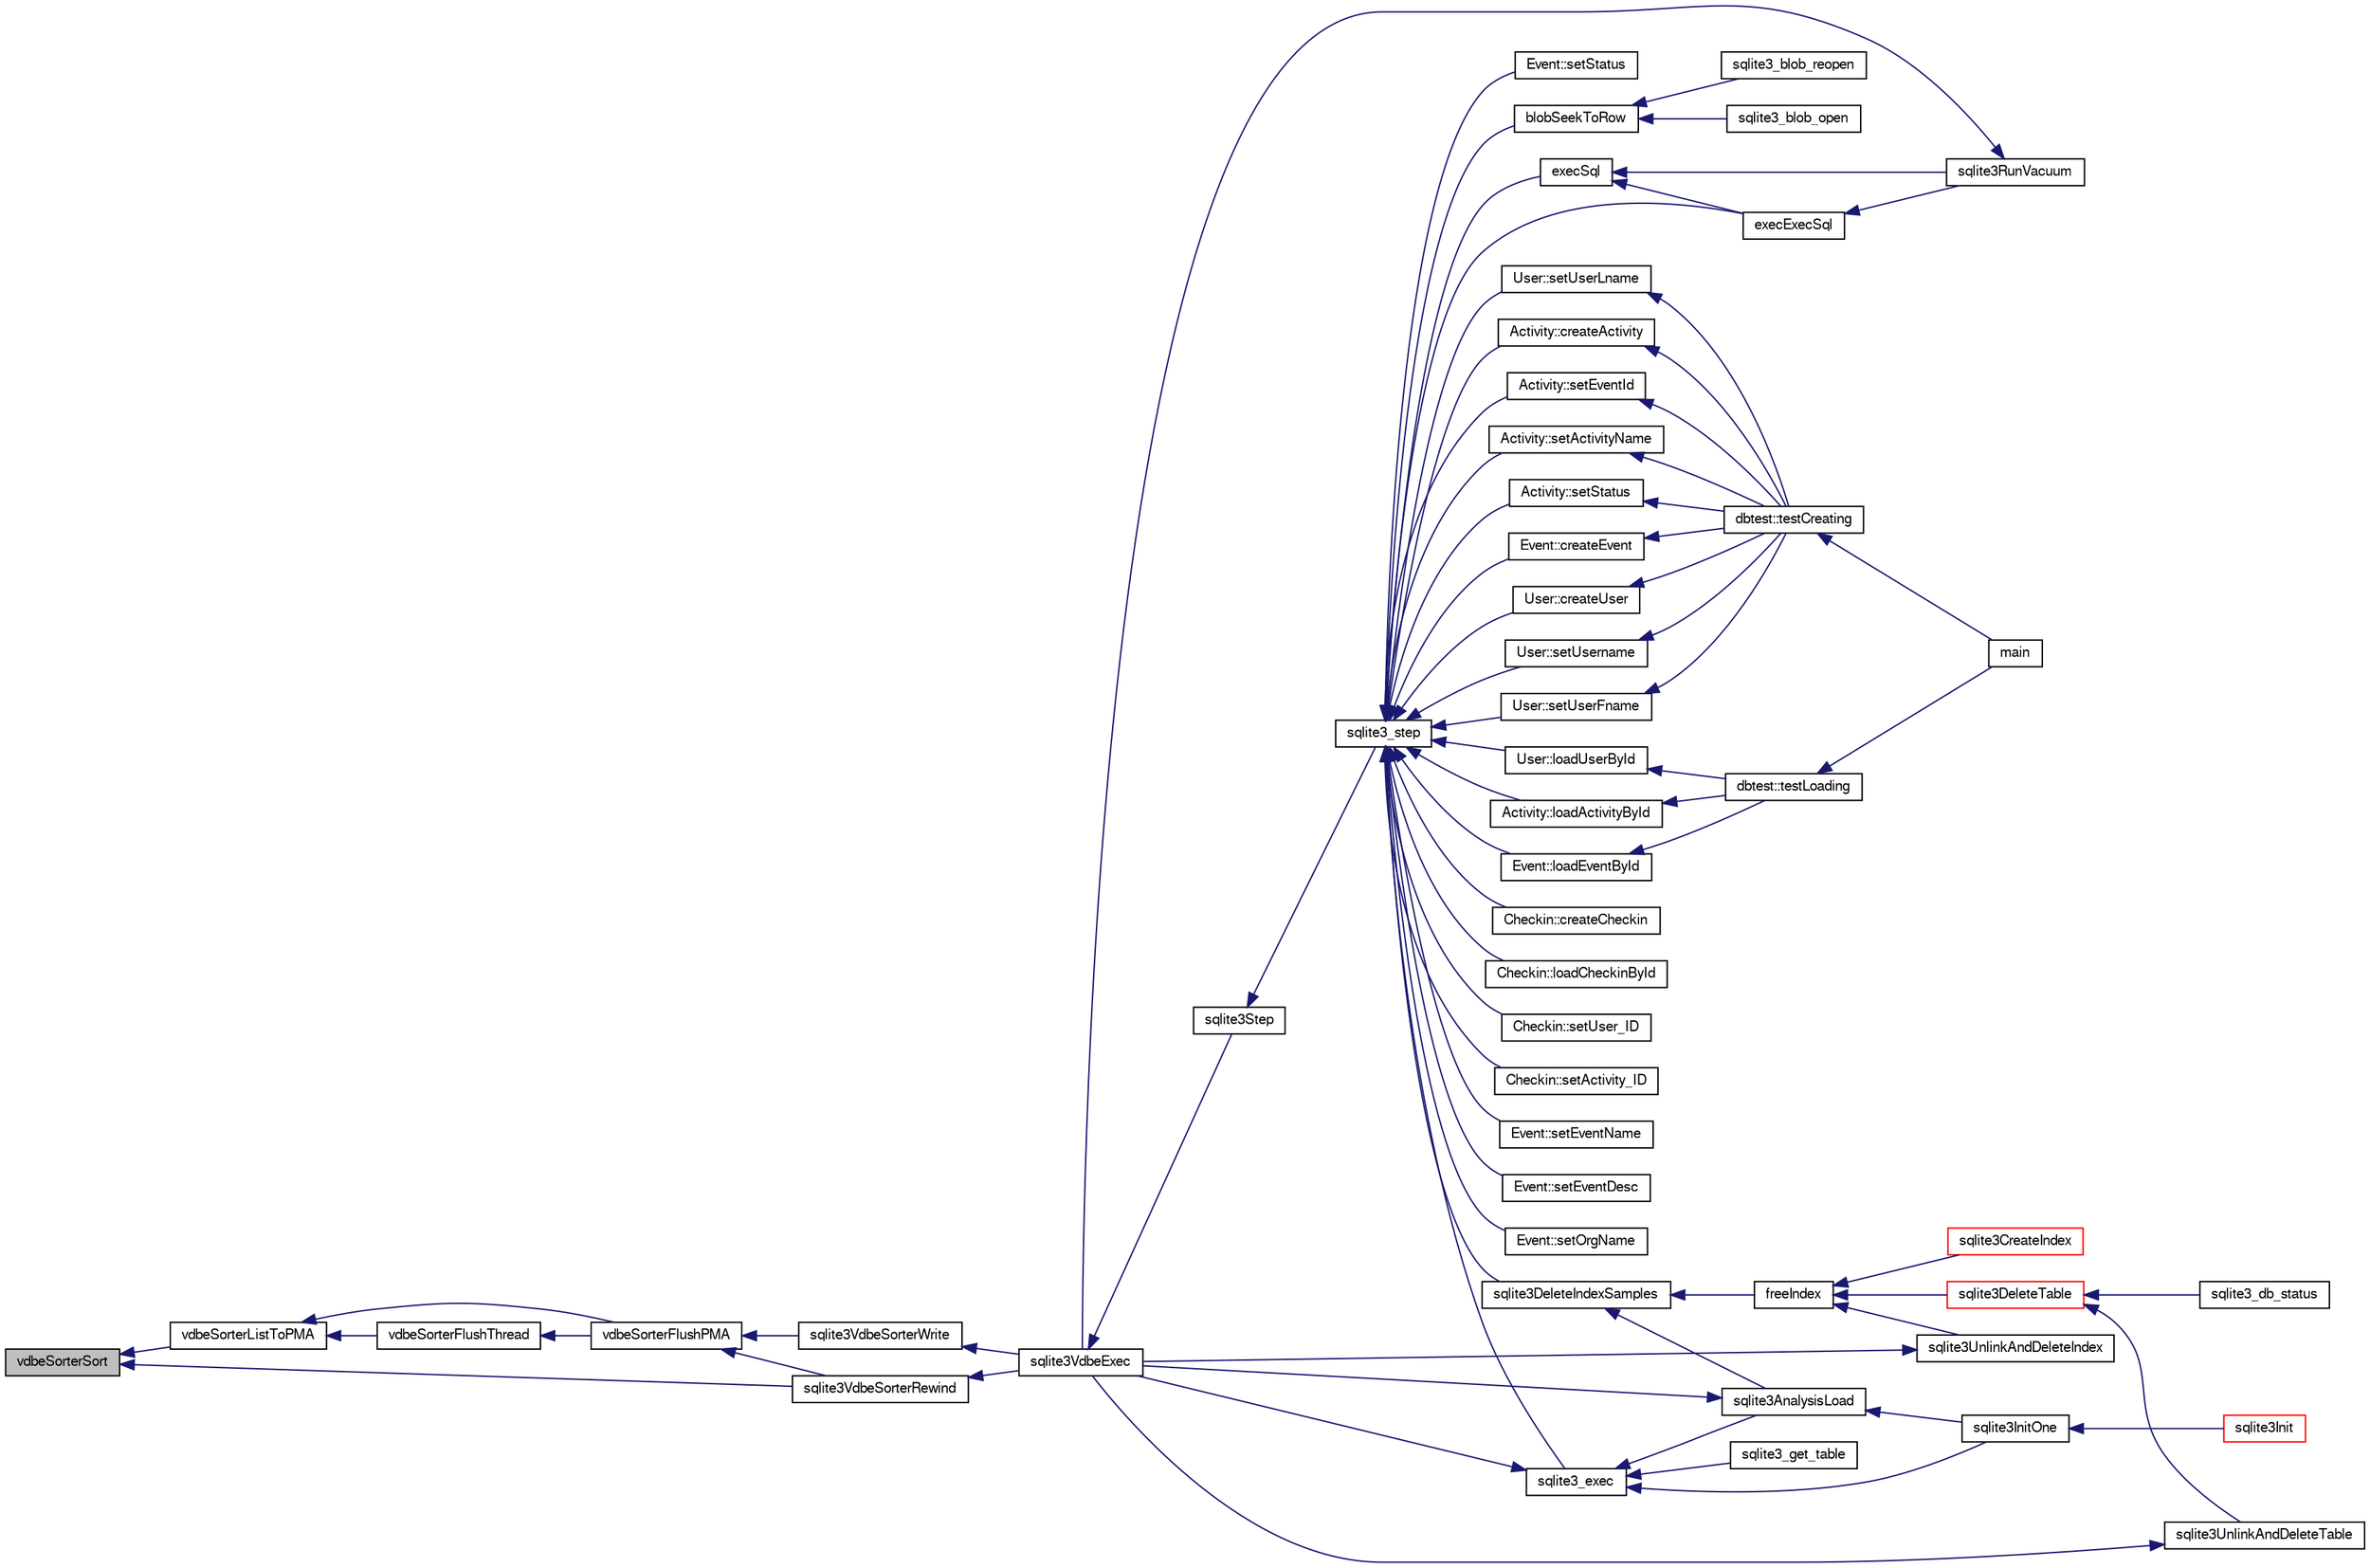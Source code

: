 digraph "vdbeSorterSort"
{
  edge [fontname="FreeSans",fontsize="10",labelfontname="FreeSans",labelfontsize="10"];
  node [fontname="FreeSans",fontsize="10",shape=record];
  rankdir="LR";
  Node886334 [label="vdbeSorterSort",height=0.2,width=0.4,color="black", fillcolor="grey75", style="filled", fontcolor="black"];
  Node886334 -> Node886335 [dir="back",color="midnightblue",fontsize="10",style="solid",fontname="FreeSans"];
  Node886335 [label="vdbeSorterListToPMA",height=0.2,width=0.4,color="black", fillcolor="white", style="filled",URL="$sqlite3_8c.html#af6e1d043f93889ac86724fc534814300"];
  Node886335 -> Node886336 [dir="back",color="midnightblue",fontsize="10",style="solid",fontname="FreeSans"];
  Node886336 [label="vdbeSorterFlushThread",height=0.2,width=0.4,color="black", fillcolor="white", style="filled",URL="$sqlite3_8c.html#ae32035370aac482806760be77ff06325"];
  Node886336 -> Node886337 [dir="back",color="midnightblue",fontsize="10",style="solid",fontname="FreeSans"];
  Node886337 [label="vdbeSorterFlushPMA",height=0.2,width=0.4,color="black", fillcolor="white", style="filled",URL="$sqlite3_8c.html#ada9bb002d01885ef3856a19b12b99151"];
  Node886337 -> Node886338 [dir="back",color="midnightblue",fontsize="10",style="solid",fontname="FreeSans"];
  Node886338 [label="sqlite3VdbeSorterWrite",height=0.2,width=0.4,color="black", fillcolor="white", style="filled",URL="$sqlite3_8c.html#a1285a5dd9fee5078593b3cda07911c39"];
  Node886338 -> Node886339 [dir="back",color="midnightblue",fontsize="10",style="solid",fontname="FreeSans"];
  Node886339 [label="sqlite3VdbeExec",height=0.2,width=0.4,color="black", fillcolor="white", style="filled",URL="$sqlite3_8c.html#a8ce40a614bdc56719c4d642b1e4dfb21"];
  Node886339 -> Node886340 [dir="back",color="midnightblue",fontsize="10",style="solid",fontname="FreeSans"];
  Node886340 [label="sqlite3Step",height=0.2,width=0.4,color="black", fillcolor="white", style="filled",URL="$sqlite3_8c.html#a3f2872e873e2758a4beedad1d5113554"];
  Node886340 -> Node886341 [dir="back",color="midnightblue",fontsize="10",style="solid",fontname="FreeSans"];
  Node886341 [label="sqlite3_step",height=0.2,width=0.4,color="black", fillcolor="white", style="filled",URL="$sqlite3_8h.html#ac1e491ce36b7471eb28387f7d3c74334"];
  Node886341 -> Node886342 [dir="back",color="midnightblue",fontsize="10",style="solid",fontname="FreeSans"];
  Node886342 [label="Activity::createActivity",height=0.2,width=0.4,color="black", fillcolor="white", style="filled",URL="$classActivity.html#a813cc5e52c14ab49b39014c134e3425b"];
  Node886342 -> Node886343 [dir="back",color="midnightblue",fontsize="10",style="solid",fontname="FreeSans"];
  Node886343 [label="dbtest::testCreating",height=0.2,width=0.4,color="black", fillcolor="white", style="filled",URL="$classdbtest.html#a8193e88a7df657069c8a6bd09c8243b7"];
  Node886343 -> Node886344 [dir="back",color="midnightblue",fontsize="10",style="solid",fontname="FreeSans"];
  Node886344 [label="main",height=0.2,width=0.4,color="black", fillcolor="white", style="filled",URL="$test_8cpp.html#ae66f6b31b5ad750f1fe042a706a4e3d4"];
  Node886341 -> Node886345 [dir="back",color="midnightblue",fontsize="10",style="solid",fontname="FreeSans"];
  Node886345 [label="Activity::loadActivityById",height=0.2,width=0.4,color="black", fillcolor="white", style="filled",URL="$classActivity.html#abe4ffb4f08a47212ebf9013259d9e7fd"];
  Node886345 -> Node886346 [dir="back",color="midnightblue",fontsize="10",style="solid",fontname="FreeSans"];
  Node886346 [label="dbtest::testLoading",height=0.2,width=0.4,color="black", fillcolor="white", style="filled",URL="$classdbtest.html#a6f98d82a2c8e2b9040848763504ddae1"];
  Node886346 -> Node886344 [dir="back",color="midnightblue",fontsize="10",style="solid",fontname="FreeSans"];
  Node886341 -> Node886347 [dir="back",color="midnightblue",fontsize="10",style="solid",fontname="FreeSans"];
  Node886347 [label="Activity::setEventId",height=0.2,width=0.4,color="black", fillcolor="white", style="filled",URL="$classActivity.html#adb1d0fd0d08f473e068f0a4086bfa9ca"];
  Node886347 -> Node886343 [dir="back",color="midnightblue",fontsize="10",style="solid",fontname="FreeSans"];
  Node886341 -> Node886348 [dir="back",color="midnightblue",fontsize="10",style="solid",fontname="FreeSans"];
  Node886348 [label="Activity::setActivityName",height=0.2,width=0.4,color="black", fillcolor="white", style="filled",URL="$classActivity.html#a62dc3737b33915a36086f9dd26d16a81"];
  Node886348 -> Node886343 [dir="back",color="midnightblue",fontsize="10",style="solid",fontname="FreeSans"];
  Node886341 -> Node886349 [dir="back",color="midnightblue",fontsize="10",style="solid",fontname="FreeSans"];
  Node886349 [label="Activity::setStatus",height=0.2,width=0.4,color="black", fillcolor="white", style="filled",URL="$classActivity.html#af618135a7738f4d2a7ee147a8ef912ea"];
  Node886349 -> Node886343 [dir="back",color="midnightblue",fontsize="10",style="solid",fontname="FreeSans"];
  Node886341 -> Node886350 [dir="back",color="midnightblue",fontsize="10",style="solid",fontname="FreeSans"];
  Node886350 [label="Checkin::createCheckin",height=0.2,width=0.4,color="black", fillcolor="white", style="filled",URL="$classCheckin.html#a4e40acdf7fff0e607f6de4f24f3a163c"];
  Node886341 -> Node886351 [dir="back",color="midnightblue",fontsize="10",style="solid",fontname="FreeSans"];
  Node886351 [label="Checkin::loadCheckinById",height=0.2,width=0.4,color="black", fillcolor="white", style="filled",URL="$classCheckin.html#a3461f70ea6c68475225f2a07f78a21e0"];
  Node886341 -> Node886352 [dir="back",color="midnightblue",fontsize="10",style="solid",fontname="FreeSans"];
  Node886352 [label="Checkin::setUser_ID",height=0.2,width=0.4,color="black", fillcolor="white", style="filled",URL="$classCheckin.html#a76ab640f4f912876dbebf183db5359c6"];
  Node886341 -> Node886353 [dir="back",color="midnightblue",fontsize="10",style="solid",fontname="FreeSans"];
  Node886353 [label="Checkin::setActivity_ID",height=0.2,width=0.4,color="black", fillcolor="white", style="filled",URL="$classCheckin.html#ab2ff3ec2604ec73a42af25874a00b232"];
  Node886341 -> Node886354 [dir="back",color="midnightblue",fontsize="10",style="solid",fontname="FreeSans"];
  Node886354 [label="Event::createEvent",height=0.2,width=0.4,color="black", fillcolor="white", style="filled",URL="$classEvent.html#a77adb9f4a46ffb32c2d931f0691f5903"];
  Node886354 -> Node886343 [dir="back",color="midnightblue",fontsize="10",style="solid",fontname="FreeSans"];
  Node886341 -> Node886355 [dir="back",color="midnightblue",fontsize="10",style="solid",fontname="FreeSans"];
  Node886355 [label="Event::loadEventById",height=0.2,width=0.4,color="black", fillcolor="white", style="filled",URL="$classEvent.html#afa66cea33f722dbeecb69cc98fdea055"];
  Node886355 -> Node886346 [dir="back",color="midnightblue",fontsize="10",style="solid",fontname="FreeSans"];
  Node886341 -> Node886356 [dir="back",color="midnightblue",fontsize="10",style="solid",fontname="FreeSans"];
  Node886356 [label="Event::setEventName",height=0.2,width=0.4,color="black", fillcolor="white", style="filled",URL="$classEvent.html#a10596b6ca077df05184e30d62b08729d"];
  Node886341 -> Node886357 [dir="back",color="midnightblue",fontsize="10",style="solid",fontname="FreeSans"];
  Node886357 [label="Event::setEventDesc",height=0.2,width=0.4,color="black", fillcolor="white", style="filled",URL="$classEvent.html#ae36b8377dcae792f1c5c4726024c981b"];
  Node886341 -> Node886358 [dir="back",color="midnightblue",fontsize="10",style="solid",fontname="FreeSans"];
  Node886358 [label="Event::setOrgName",height=0.2,width=0.4,color="black", fillcolor="white", style="filled",URL="$classEvent.html#a19aac0f776bd764563a54977656cf680"];
  Node886341 -> Node886359 [dir="back",color="midnightblue",fontsize="10",style="solid",fontname="FreeSans"];
  Node886359 [label="Event::setStatus",height=0.2,width=0.4,color="black", fillcolor="white", style="filled",URL="$classEvent.html#ab0a6b9285af0f4172eb841e2b80f8972"];
  Node886341 -> Node886360 [dir="back",color="midnightblue",fontsize="10",style="solid",fontname="FreeSans"];
  Node886360 [label="blobSeekToRow",height=0.2,width=0.4,color="black", fillcolor="white", style="filled",URL="$sqlite3_8c.html#afff57e13332b98c8a44a7cebe38962ab"];
  Node886360 -> Node886361 [dir="back",color="midnightblue",fontsize="10",style="solid",fontname="FreeSans"];
  Node886361 [label="sqlite3_blob_open",height=0.2,width=0.4,color="black", fillcolor="white", style="filled",URL="$sqlite3_8h.html#adb8ad839a5bdd62a43785132bc7dd518"];
  Node886360 -> Node886362 [dir="back",color="midnightblue",fontsize="10",style="solid",fontname="FreeSans"];
  Node886362 [label="sqlite3_blob_reopen",height=0.2,width=0.4,color="black", fillcolor="white", style="filled",URL="$sqlite3_8h.html#abc77c24fdc0150138490359a94360f7e"];
  Node886341 -> Node886363 [dir="back",color="midnightblue",fontsize="10",style="solid",fontname="FreeSans"];
  Node886363 [label="sqlite3DeleteIndexSamples",height=0.2,width=0.4,color="black", fillcolor="white", style="filled",URL="$sqlite3_8c.html#aaeda0302fbf61397ec009f65bed047ef"];
  Node886363 -> Node886364 [dir="back",color="midnightblue",fontsize="10",style="solid",fontname="FreeSans"];
  Node886364 [label="sqlite3AnalysisLoad",height=0.2,width=0.4,color="black", fillcolor="white", style="filled",URL="$sqlite3_8c.html#a48a2301c27e1d3d68708b9b8761b5a01"];
  Node886364 -> Node886339 [dir="back",color="midnightblue",fontsize="10",style="solid",fontname="FreeSans"];
  Node886364 -> Node886365 [dir="back",color="midnightblue",fontsize="10",style="solid",fontname="FreeSans"];
  Node886365 [label="sqlite3InitOne",height=0.2,width=0.4,color="black", fillcolor="white", style="filled",URL="$sqlite3_8c.html#ac4318b25df65269906b0379251fe9b85"];
  Node886365 -> Node886366 [dir="back",color="midnightblue",fontsize="10",style="solid",fontname="FreeSans"];
  Node886366 [label="sqlite3Init",height=0.2,width=0.4,color="red", fillcolor="white", style="filled",URL="$sqlite3_8c.html#aed74e3dc765631a833f522f425ff5a48"];
  Node886363 -> Node886466 [dir="back",color="midnightblue",fontsize="10",style="solid",fontname="FreeSans"];
  Node886466 [label="freeIndex",height=0.2,width=0.4,color="black", fillcolor="white", style="filled",URL="$sqlite3_8c.html#a00907c99c18d5bcb9d0b38c077146c31"];
  Node886466 -> Node886467 [dir="back",color="midnightblue",fontsize="10",style="solid",fontname="FreeSans"];
  Node886467 [label="sqlite3UnlinkAndDeleteIndex",height=0.2,width=0.4,color="black", fillcolor="white", style="filled",URL="$sqlite3_8c.html#a889f2dcb438c56db37a6d61e9f25e244"];
  Node886467 -> Node886339 [dir="back",color="midnightblue",fontsize="10",style="solid",fontname="FreeSans"];
  Node886466 -> Node886468 [dir="back",color="midnightblue",fontsize="10",style="solid",fontname="FreeSans"];
  Node886468 [label="sqlite3DeleteTable",height=0.2,width=0.4,color="red", fillcolor="white", style="filled",URL="$sqlite3_8c.html#a7fd3d507375a381a3807f92735318973"];
  Node886468 -> Node886469 [dir="back",color="midnightblue",fontsize="10",style="solid",fontname="FreeSans"];
  Node886469 [label="sqlite3_db_status",height=0.2,width=0.4,color="black", fillcolor="white", style="filled",URL="$sqlite3_8h.html#ab64e8333313ee2e44116842711818940"];
  Node886468 -> Node886470 [dir="back",color="midnightblue",fontsize="10",style="solid",fontname="FreeSans"];
  Node886470 [label="sqlite3UnlinkAndDeleteTable",height=0.2,width=0.4,color="black", fillcolor="white", style="filled",URL="$sqlite3_8c.html#a9733677716a49de464f86fff164e9a1b"];
  Node886470 -> Node886339 [dir="back",color="midnightblue",fontsize="10",style="solid",fontname="FreeSans"];
  Node886466 -> Node886378 [dir="back",color="midnightblue",fontsize="10",style="solid",fontname="FreeSans"];
  Node886378 [label="sqlite3CreateIndex",height=0.2,width=0.4,color="red", fillcolor="white", style="filled",URL="$sqlite3_8c.html#a8dbe5e590ab6c58a8c45f34f7c81e825"];
  Node886341 -> Node886532 [dir="back",color="midnightblue",fontsize="10",style="solid",fontname="FreeSans"];
  Node886532 [label="sqlite3_exec",height=0.2,width=0.4,color="black", fillcolor="white", style="filled",URL="$sqlite3_8h.html#a97487ec8150e0bcc8fa392ab8f0e24db"];
  Node886532 -> Node886339 [dir="back",color="midnightblue",fontsize="10",style="solid",fontname="FreeSans"];
  Node886532 -> Node886364 [dir="back",color="midnightblue",fontsize="10",style="solid",fontname="FreeSans"];
  Node886532 -> Node886365 [dir="back",color="midnightblue",fontsize="10",style="solid",fontname="FreeSans"];
  Node886532 -> Node886533 [dir="back",color="midnightblue",fontsize="10",style="solid",fontname="FreeSans"];
  Node886533 [label="sqlite3_get_table",height=0.2,width=0.4,color="black", fillcolor="white", style="filled",URL="$sqlite3_8h.html#a5effeac4e12df57beaa35c5be1f61579"];
  Node886341 -> Node886523 [dir="back",color="midnightblue",fontsize="10",style="solid",fontname="FreeSans"];
  Node886523 [label="execSql",height=0.2,width=0.4,color="black", fillcolor="white", style="filled",URL="$sqlite3_8c.html#a7d16651b98a110662f4c265eff0246cb"];
  Node886523 -> Node886524 [dir="back",color="midnightblue",fontsize="10",style="solid",fontname="FreeSans"];
  Node886524 [label="execExecSql",height=0.2,width=0.4,color="black", fillcolor="white", style="filled",URL="$sqlite3_8c.html#ac1be09a6c047f21133d16378d301e0d4"];
  Node886524 -> Node886525 [dir="back",color="midnightblue",fontsize="10",style="solid",fontname="FreeSans"];
  Node886525 [label="sqlite3RunVacuum",height=0.2,width=0.4,color="black", fillcolor="white", style="filled",URL="$sqlite3_8c.html#a5e83ddc7b3e7e8e79ad5d1fc92de1d2f"];
  Node886525 -> Node886339 [dir="back",color="midnightblue",fontsize="10",style="solid",fontname="FreeSans"];
  Node886523 -> Node886525 [dir="back",color="midnightblue",fontsize="10",style="solid",fontname="FreeSans"];
  Node886341 -> Node886524 [dir="back",color="midnightblue",fontsize="10",style="solid",fontname="FreeSans"];
  Node886341 -> Node886526 [dir="back",color="midnightblue",fontsize="10",style="solid",fontname="FreeSans"];
  Node886526 [label="User::createUser",height=0.2,width=0.4,color="black", fillcolor="white", style="filled",URL="$classUser.html#a22ed673939e8cc0a136130b809bba513"];
  Node886526 -> Node886343 [dir="back",color="midnightblue",fontsize="10",style="solid",fontname="FreeSans"];
  Node886341 -> Node886527 [dir="back",color="midnightblue",fontsize="10",style="solid",fontname="FreeSans"];
  Node886527 [label="User::loadUserById",height=0.2,width=0.4,color="black", fillcolor="white", style="filled",URL="$classUser.html#a863377665b7fb83c5547dcf9727f5092"];
  Node886527 -> Node886346 [dir="back",color="midnightblue",fontsize="10",style="solid",fontname="FreeSans"];
  Node886341 -> Node886528 [dir="back",color="midnightblue",fontsize="10",style="solid",fontname="FreeSans"];
  Node886528 [label="User::setUsername",height=0.2,width=0.4,color="black", fillcolor="white", style="filled",URL="$classUser.html#aa0497022a136cb78de785b0a39ae60b1"];
  Node886528 -> Node886343 [dir="back",color="midnightblue",fontsize="10",style="solid",fontname="FreeSans"];
  Node886341 -> Node886529 [dir="back",color="midnightblue",fontsize="10",style="solid",fontname="FreeSans"];
  Node886529 [label="User::setUserFname",height=0.2,width=0.4,color="black", fillcolor="white", style="filled",URL="$classUser.html#a72657eb55cd0ca437b4841a43f19912f"];
  Node886529 -> Node886343 [dir="back",color="midnightblue",fontsize="10",style="solid",fontname="FreeSans"];
  Node886341 -> Node886530 [dir="back",color="midnightblue",fontsize="10",style="solid",fontname="FreeSans"];
  Node886530 [label="User::setUserLname",height=0.2,width=0.4,color="black", fillcolor="white", style="filled",URL="$classUser.html#aa25973387e5afe1aa6f60dd6545e33b5"];
  Node886530 -> Node886343 [dir="back",color="midnightblue",fontsize="10",style="solid",fontname="FreeSans"];
  Node886337 -> Node886600 [dir="back",color="midnightblue",fontsize="10",style="solid",fontname="FreeSans"];
  Node886600 [label="sqlite3VdbeSorterRewind",height=0.2,width=0.4,color="black", fillcolor="white", style="filled",URL="$sqlite3_8c.html#a31677d178ebf96ee6034a05660e1f4bf"];
  Node886600 -> Node886339 [dir="back",color="midnightblue",fontsize="10",style="solid",fontname="FreeSans"];
  Node886335 -> Node886337 [dir="back",color="midnightblue",fontsize="10",style="solid",fontname="FreeSans"];
  Node886334 -> Node886600 [dir="back",color="midnightblue",fontsize="10",style="solid",fontname="FreeSans"];
}
